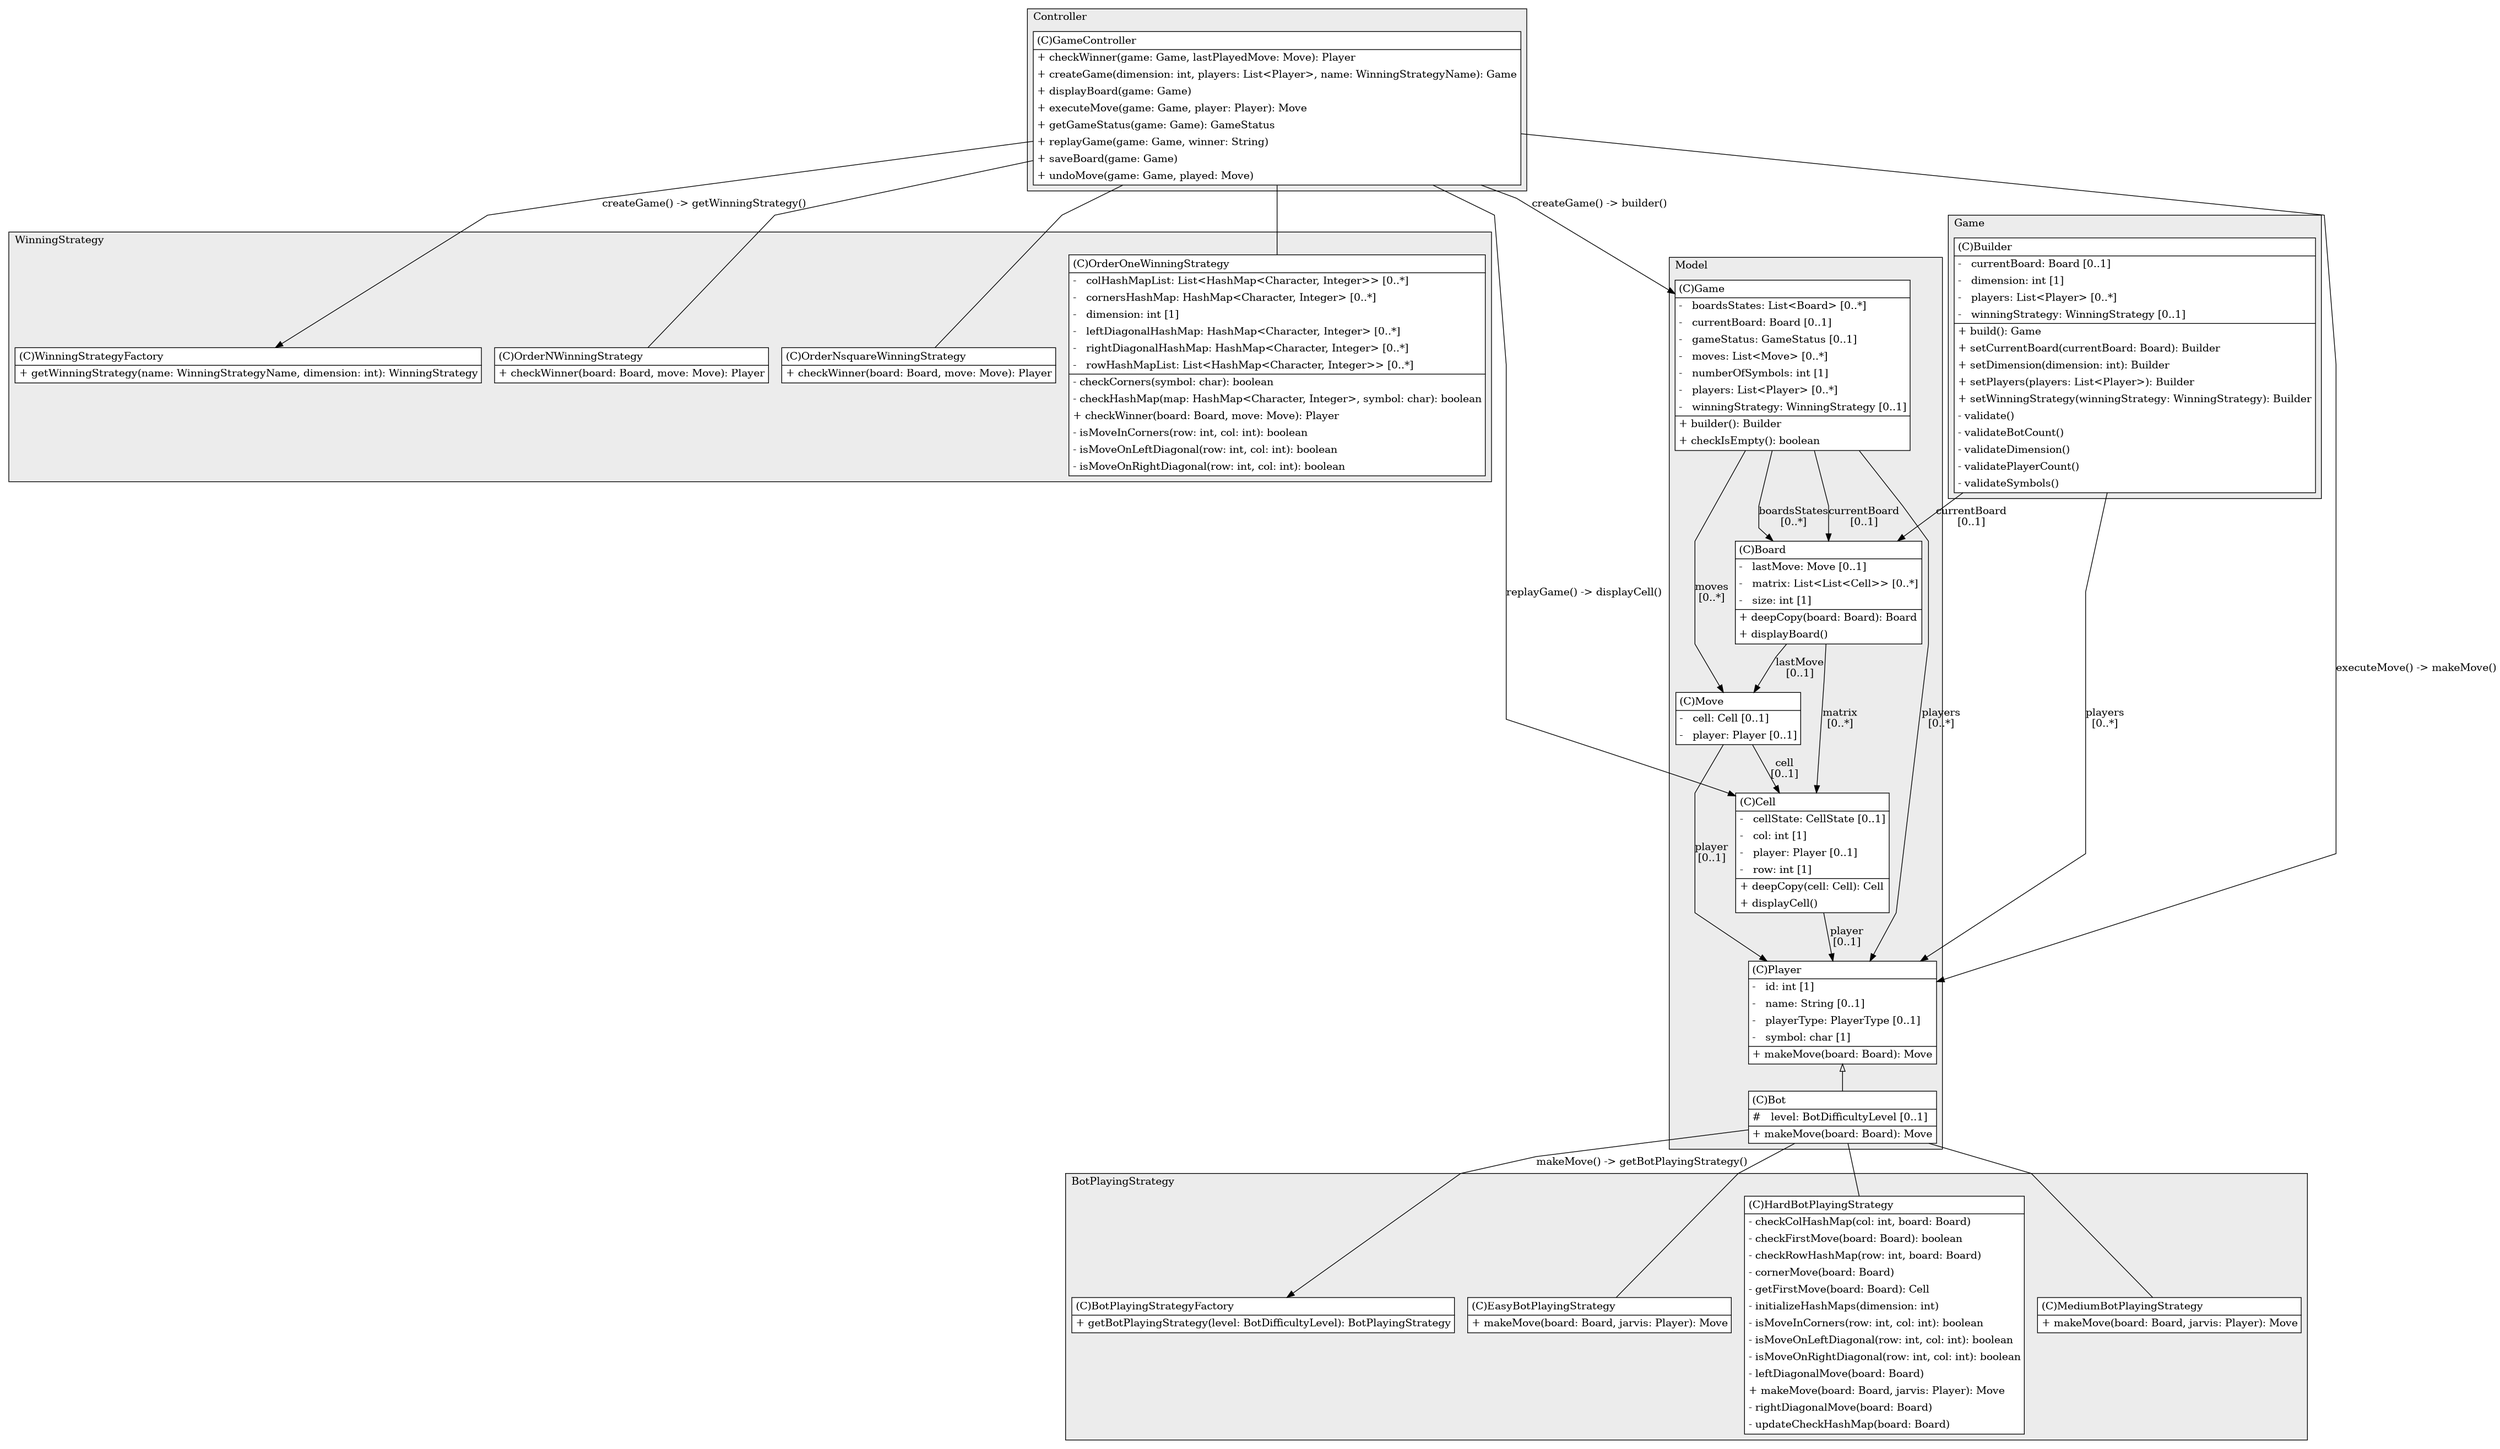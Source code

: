 @startuml

/' diagram meta data start
config=StructureConfiguration;
{
  "projectClassification": {
    "searchMode": "OpenProject", // OpenProject, AllProjects
    "includedProjects": "",
    "pathEndKeywords": "*.impl",
    "isClientPath": "",
    "isClientName": "",
    "isTestPath": "",
    "isTestName": "",
    "isMappingPath": "",
    "isMappingName": "",
    "isDataAccessPath": "",
    "isDataAccessName": "",
    "isDataStructurePath": "",
    "isDataStructureName": "",
    "isInterfaceStructuresPath": "",
    "isInterfaceStructuresName": "",
    "isEntryPointPath": "",
    "isEntryPointName": "",
    "treatFinalFieldsAsMandatory": false
  },
  "graphRestriction": {
    "classPackageExcludeFilter": "",
    "classPackageIncludeFilter": "",
    "classNameExcludeFilter": "",
    "classNameIncludeFilter": "",
    "methodNameExcludeFilter": "",
    "methodNameIncludeFilter": "",
    "removeByInheritance": "", // inheritance/annotation based filtering is done in a second step
    "removeByAnnotation": "",
    "removeByClassPackage": "", // cleanup the graph after inheritance/annotation based filtering is done
    "removeByClassName": "",
    "cutMappings": false,
    "cutEnum": true,
    "cutTests": true,
    "cutClient": true,
    "cutDataAccess": false,
    "cutInterfaceStructures": false,
    "cutDataStructures": false,
    "cutGetterAndSetter": true,
    "cutConstructors": true
  },
  "graphTraversal": {
    "forwardDepth": 6,
    "backwardDepth": 6,
    "classPackageExcludeFilter": "",
    "classPackageIncludeFilter": "",
    "classNameExcludeFilter": "",
    "classNameIncludeFilter": "",
    "methodNameExcludeFilter": "",
    "methodNameIncludeFilter": "",
    "hideMappings": false,
    "hideDataStructures": false,
    "hidePrivateMethods": true,
    "hideInterfaceCalls": true, // indirection: implementation -> interface (is hidden) -> implementation
    "onlyShowApplicationEntryPoints": false, // root node is included
    "useMethodCallsForStructureDiagram": "ForwardOnly" // ForwardOnly, BothDirections, No
  },
  "details": {
    "aggregation": "GroupByClass", // ByClass, GroupByClass, None
    "showClassGenericTypes": true,
    "showMethods": true,
    "showMethodParameterNames": true,
    "showMethodParameterTypes": true,
    "showMethodReturnType": true,
    "showPackageLevels": 2,
    "showDetailedClassStructure": true
  },
  "rootClass": "Controller.GameController",
  "extensionCallbackMethod": "" // qualified.class.name#methodName - signature: public static String method(String)
}
diagram meta data end '/



digraph g {
    rankdir="TB"
    splines=polyline
    

'nodes 
subgraph cluster_1567201562 { 
   	label=BotPlayingStrategy
	labeljust=l
	fillcolor="#ececec"
	style=filled
   
   BotPlayingStrategyFactory319565549[
	label=<<TABLE BORDER="1" CELLBORDER="0" CELLPADDING="4" CELLSPACING="0">
<TR><TD ALIGN="LEFT" >(C)BotPlayingStrategyFactory</TD></TR>
<HR/>
<TR><TD ALIGN="LEFT" >+ getBotPlayingStrategy(level: BotDifficultyLevel): BotPlayingStrategy</TD></TR>
</TABLE>>
	style=filled
	margin=0
	shape=plaintext
	fillcolor="#FFFFFF"
];

EasyBotPlayingStrategy319565549[
	label=<<TABLE BORDER="1" CELLBORDER="0" CELLPADDING="4" CELLSPACING="0">
<TR><TD ALIGN="LEFT" >(C)EasyBotPlayingStrategy</TD></TR>
<HR/>
<TR><TD ALIGN="LEFT" >+ makeMove(board: Board, jarvis: Player): Move</TD></TR>
</TABLE>>
	style=filled
	margin=0
	shape=plaintext
	fillcolor="#FFFFFF"
];

HardBotPlayingStrategy319565549[
	label=<<TABLE BORDER="1" CELLBORDER="0" CELLPADDING="4" CELLSPACING="0">
<TR><TD ALIGN="LEFT" >(C)HardBotPlayingStrategy</TD></TR>
<HR/>
<TR><TD ALIGN="LEFT" >- checkColHashMap(col: int, board: Board)</TD></TR>
<TR><TD ALIGN="LEFT" >- checkFirstMove(board: Board): boolean</TD></TR>
<TR><TD ALIGN="LEFT" >- checkRowHashMap(row: int, board: Board)</TD></TR>
<TR><TD ALIGN="LEFT" >- cornerMove(board: Board)</TD></TR>
<TR><TD ALIGN="LEFT" >- getFirstMove(board: Board): Cell</TD></TR>
<TR><TD ALIGN="LEFT" >- initializeHashMaps(dimension: int)</TD></TR>
<TR><TD ALIGN="LEFT" >- isMoveInCorners(row: int, col: int): boolean</TD></TR>
<TR><TD ALIGN="LEFT" >- isMoveOnLeftDiagonal(row: int, col: int): boolean</TD></TR>
<TR><TD ALIGN="LEFT" >- isMoveOnRightDiagonal(row: int, col: int): boolean</TD></TR>
<TR><TD ALIGN="LEFT" >- leftDiagonalMove(board: Board)</TD></TR>
<TR><TD ALIGN="LEFT" >+ makeMove(board: Board, jarvis: Player): Move</TD></TR>
<TR><TD ALIGN="LEFT" >- rightDiagonalMove(board: Board)</TD></TR>
<TR><TD ALIGN="LEFT" >- updateCheckHashMap(board: Board)</TD></TR>
</TABLE>>
	style=filled
	margin=0
	shape=plaintext
	fillcolor="#FFFFFF"
];

MediumBotPlayingStrategy319565549[
	label=<<TABLE BORDER="1" CELLBORDER="0" CELLPADDING="4" CELLSPACING="0">
<TR><TD ALIGN="LEFT" >(C)MediumBotPlayingStrategy</TD></TR>
<HR/>
<TR><TD ALIGN="LEFT" >+ makeMove(board: Board, jarvis: Player): Move</TD></TR>
</TABLE>>
	style=filled
	margin=0
	shape=plaintext
	fillcolor="#FFFFFF"
];
} 

subgraph cluster_1664073796 { 
   	label=Controller
	labeljust=l
	fillcolor="#ececec"
	style=filled
   
   GameController1664073796[
	label=<<TABLE BORDER="1" CELLBORDER="0" CELLPADDING="4" CELLSPACING="0">
<TR><TD ALIGN="LEFT" >(C)GameController</TD></TR>
<HR/>
<TR><TD ALIGN="LEFT" >+ checkWinner(game: Game, lastPlayedMove: Move): Player</TD></TR>
<TR><TD ALIGN="LEFT" >+ createGame(dimension: int, players: List&lt;Player&gt;, name: WinningStrategyName): Game</TD></TR>
<TR><TD ALIGN="LEFT" >+ displayBoard(game: Game)</TD></TR>
<TR><TD ALIGN="LEFT" >+ executeMove(game: Game, player: Player): Move</TD></TR>
<TR><TD ALIGN="LEFT" >+ getGameStatus(game: Game): GameStatus</TD></TR>
<TR><TD ALIGN="LEFT" >+ replayGame(game: Game, winner: String)</TD></TR>
<TR><TD ALIGN="LEFT" >+ saveBoard(game: Game)</TD></TR>
<TR><TD ALIGN="LEFT" >+ undoMove(game: Game, played: Move)</TD></TR>
</TABLE>>
	style=filled
	margin=0
	shape=plaintext
	fillcolor="#FFFFFF"
];
} 

subgraph cluster_2211858 { 
   	label=Game
	labeljust=l
	fillcolor="#ececec"
	style=filled
   
   Builder243045417[
	label=<<TABLE BORDER="1" CELLBORDER="0" CELLPADDING="4" CELLSPACING="0">
<TR><TD ALIGN="LEFT" >(C)Builder</TD></TR>
<HR/>
<TR><TD ALIGN="LEFT" >-   currentBoard: Board [0..1]</TD></TR>
<TR><TD ALIGN="LEFT" >-   dimension: int [1]</TD></TR>
<TR><TD ALIGN="LEFT" >-   players: List&lt;Player&gt; [0..*]</TD></TR>
<TR><TD ALIGN="LEFT" >-   winningStrategy: WinningStrategy [0..1]</TD></TR>
<HR/>
<TR><TD ALIGN="LEFT" >+ build(): Game</TD></TR>
<TR><TD ALIGN="LEFT" >+ setCurrentBoard(currentBoard: Board): Builder</TD></TR>
<TR><TD ALIGN="LEFT" >+ setDimension(dimension: int): Builder</TD></TR>
<TR><TD ALIGN="LEFT" >+ setPlayers(players: List&lt;Player&gt;): Builder</TD></TR>
<TR><TD ALIGN="LEFT" >+ setWinningStrategy(winningStrategy: WinningStrategy): Builder</TD></TR>
<TR><TD ALIGN="LEFT" >- validate()</TD></TR>
<TR><TD ALIGN="LEFT" >- validateBotCount()</TD></TR>
<TR><TD ALIGN="LEFT" >- validateDimension()</TD></TR>
<TR><TD ALIGN="LEFT" >- validatePlayerCount()</TD></TR>
<TR><TD ALIGN="LEFT" >- validateSymbols()</TD></TR>
</TABLE>>
	style=filled
	margin=0
	shape=plaintext
	fillcolor="#FFFFFF"
];
} 

subgraph cluster_393823747 { 
   	label=WinningStrategy
	labeljust=l
	fillcolor="#ececec"
	style=filled
   
   OrderNWinningStrategy1401796778[
	label=<<TABLE BORDER="1" CELLBORDER="0" CELLPADDING="4" CELLSPACING="0">
<TR><TD ALIGN="LEFT" >(C)OrderNWinningStrategy</TD></TR>
<HR/>
<TR><TD ALIGN="LEFT" >+ checkWinner(board: Board, move: Move): Player</TD></TR>
</TABLE>>
	style=filled
	margin=0
	shape=plaintext
	fillcolor="#FFFFFF"
];

OrderNsquareWinningStrategy1401796778[
	label=<<TABLE BORDER="1" CELLBORDER="0" CELLPADDING="4" CELLSPACING="0">
<TR><TD ALIGN="LEFT" >(C)OrderNsquareWinningStrategy</TD></TR>
<HR/>
<TR><TD ALIGN="LEFT" >+ checkWinner(board: Board, move: Move): Player</TD></TR>
</TABLE>>
	style=filled
	margin=0
	shape=plaintext
	fillcolor="#FFFFFF"
];

OrderOneWinningStrategy1401796778[
	label=<<TABLE BORDER="1" CELLBORDER="0" CELLPADDING="4" CELLSPACING="0">
<TR><TD ALIGN="LEFT" >(C)OrderOneWinningStrategy</TD></TR>
<HR/>
<TR><TD ALIGN="LEFT" >-   colHashMapList: List&lt;HashMap&lt;Character, Integer&gt;&gt; [0..*]</TD></TR>
<TR><TD ALIGN="LEFT" >-   cornersHashMap: HashMap&lt;Character, Integer&gt; [0..*]</TD></TR>
<TR><TD ALIGN="LEFT" >-   dimension: int [1]</TD></TR>
<TR><TD ALIGN="LEFT" >-   leftDiagonalHashMap: HashMap&lt;Character, Integer&gt; [0..*]</TD></TR>
<TR><TD ALIGN="LEFT" >-   rightDiagonalHashMap: HashMap&lt;Character, Integer&gt; [0..*]</TD></TR>
<TR><TD ALIGN="LEFT" >-   rowHashMapList: List&lt;HashMap&lt;Character, Integer&gt;&gt; [0..*]</TD></TR>
<HR/>
<TR><TD ALIGN="LEFT" >- checkCorners(symbol: char): boolean</TD></TR>
<TR><TD ALIGN="LEFT" >- checkHashMap(map: HashMap&lt;Character, Integer&gt;, symbol: char): boolean</TD></TR>
<TR><TD ALIGN="LEFT" >+ checkWinner(board: Board, move: Move): Player</TD></TR>
<TR><TD ALIGN="LEFT" >- isMoveInCorners(row: int, col: int): boolean</TD></TR>
<TR><TD ALIGN="LEFT" >- isMoveOnLeftDiagonal(row: int, col: int): boolean</TD></TR>
<TR><TD ALIGN="LEFT" >- isMoveOnRightDiagonal(row: int, col: int): boolean</TD></TR>
</TABLE>>
	style=filled
	margin=0
	shape=plaintext
	fillcolor="#FFFFFF"
];

WinningStrategyFactory1401796778[
	label=<<TABLE BORDER="1" CELLBORDER="0" CELLPADDING="4" CELLSPACING="0">
<TR><TD ALIGN="LEFT" >(C)WinningStrategyFactory</TD></TR>
<HR/>
<TR><TD ALIGN="LEFT" >+ getWinningStrategy(name: WinningStrategyName, dimension: int): WinningStrategy</TD></TR>
</TABLE>>
	style=filled
	margin=0
	shape=plaintext
	fillcolor="#FFFFFF"
];
} 

subgraph cluster_74517257 { 
   	label=Model
	labeljust=l
	fillcolor="#ececec"
	style=filled
   
   Board74517257[
	label=<<TABLE BORDER="1" CELLBORDER="0" CELLPADDING="4" CELLSPACING="0">
<TR><TD ALIGN="LEFT" >(C)Board</TD></TR>
<HR/>
<TR><TD ALIGN="LEFT" >-   lastMove: Move [0..1]</TD></TR>
<TR><TD ALIGN="LEFT" >-   matrix: List&lt;List&lt;Cell&gt;&gt; [0..*]</TD></TR>
<TR><TD ALIGN="LEFT" >-   size: int [1]</TD></TR>
<HR/>
<TR><TD ALIGN="LEFT" >+ deepCopy(board: Board): Board</TD></TR>
<TR><TD ALIGN="LEFT" >+ displayBoard()</TD></TR>
</TABLE>>
	style=filled
	margin=0
	shape=plaintext
	fillcolor="#FFFFFF"
];

Bot74517257[
	label=<<TABLE BORDER="1" CELLBORDER="0" CELLPADDING="4" CELLSPACING="0">
<TR><TD ALIGN="LEFT" >(C)Bot</TD></TR>
<HR/>
<TR><TD ALIGN="LEFT" >#   level: BotDifficultyLevel [0..1]</TD></TR>
<HR/>
<TR><TD ALIGN="LEFT" >+ makeMove(board: Board): Move</TD></TR>
</TABLE>>
	style=filled
	margin=0
	shape=plaintext
	fillcolor="#FFFFFF"
];

Cell74517257[
	label=<<TABLE BORDER="1" CELLBORDER="0" CELLPADDING="4" CELLSPACING="0">
<TR><TD ALIGN="LEFT" >(C)Cell</TD></TR>
<HR/>
<TR><TD ALIGN="LEFT" >-   cellState: CellState [0..1]</TD></TR>
<TR><TD ALIGN="LEFT" >-   col: int [1]</TD></TR>
<TR><TD ALIGN="LEFT" >-   player: Player [0..1]</TD></TR>
<TR><TD ALIGN="LEFT" >-   row: int [1]</TD></TR>
<HR/>
<TR><TD ALIGN="LEFT" >+ deepCopy(cell: Cell): Cell</TD></TR>
<TR><TD ALIGN="LEFT" >+ displayCell()</TD></TR>
</TABLE>>
	style=filled
	margin=0
	shape=plaintext
	fillcolor="#FFFFFF"
];

Game74517257[
	label=<<TABLE BORDER="1" CELLBORDER="0" CELLPADDING="4" CELLSPACING="0">
<TR><TD ALIGN="LEFT" >(C)Game</TD></TR>
<HR/>
<TR><TD ALIGN="LEFT" >-   boardsStates: List&lt;Board&gt; [0..*]</TD></TR>
<TR><TD ALIGN="LEFT" >-   currentBoard: Board [0..1]</TD></TR>
<TR><TD ALIGN="LEFT" >-   gameStatus: GameStatus [0..1]</TD></TR>
<TR><TD ALIGN="LEFT" >-   moves: List&lt;Move&gt; [0..*]</TD></TR>
<TR><TD ALIGN="LEFT" >-   numberOfSymbols: int [1]</TD></TR>
<TR><TD ALIGN="LEFT" >-   players: List&lt;Player&gt; [0..*]</TD></TR>
<TR><TD ALIGN="LEFT" >-   winningStrategy: WinningStrategy [0..1]</TD></TR>
<HR/>
<TR><TD ALIGN="LEFT" >+ builder(): Builder</TD></TR>
<TR><TD ALIGN="LEFT" >+ checkIsEmpty(): boolean</TD></TR>
</TABLE>>
	style=filled
	margin=0
	shape=plaintext
	fillcolor="#FFFFFF"
];

Move74517257[
	label=<<TABLE BORDER="1" CELLBORDER="0" CELLPADDING="4" CELLSPACING="0">
<TR><TD ALIGN="LEFT" >(C)Move</TD></TR>
<HR/>
<TR><TD ALIGN="LEFT" >-   cell: Cell [0..1]</TD></TR>
<TR><TD ALIGN="LEFT" >-   player: Player [0..1]</TD></TR>
</TABLE>>
	style=filled
	margin=0
	shape=plaintext
	fillcolor="#FFFFFF"
];

Player74517257[
	label=<<TABLE BORDER="1" CELLBORDER="0" CELLPADDING="4" CELLSPACING="0">
<TR><TD ALIGN="LEFT" >(C)Player</TD></TR>
<HR/>
<TR><TD ALIGN="LEFT" >-   id: int [1]</TD></TR>
<TR><TD ALIGN="LEFT" >-   name: String [0..1]</TD></TR>
<TR><TD ALIGN="LEFT" >-   playerType: PlayerType [0..1]</TD></TR>
<TR><TD ALIGN="LEFT" >-   symbol: char [1]</TD></TR>
<HR/>
<TR><TD ALIGN="LEFT" >+ makeMove(board: Board): Move</TD></TR>
</TABLE>>
	style=filled
	margin=0
	shape=plaintext
	fillcolor="#FFFFFF"
];
} 

'edges    
Board74517257 -> Cell74517257[label="matrix
[0..*]"];
Board74517257 -> Move74517257[label="lastMove
[0..1]"];
Bot74517257 -> BotPlayingStrategyFactory319565549[label="makeMove() -> getBotPlayingStrategy()"];
Bot74517257 -> EasyBotPlayingStrategy319565549[arrowhead=none];
Bot74517257 -> HardBotPlayingStrategy319565549[arrowhead=none];
Bot74517257 -> MediumBotPlayingStrategy319565549[arrowhead=none];
Builder243045417 -> Board74517257[label="currentBoard
[0..1]"];
Builder243045417 -> Player74517257[label="players
[0..*]"];
Cell74517257 -> Player74517257[label="player
[0..1]"];
Game74517257 -> Board74517257[label="boardsStates
[0..*]"];
Game74517257 -> Board74517257[label="currentBoard
[0..1]"];
Game74517257 -> Move74517257[label="moves
[0..*]"];
Game74517257 -> Player74517257[label="players
[0..*]"];
GameController1664073796 -> Cell74517257[label="replayGame() -> displayCell()"];
GameController1664073796 -> Game74517257[label="createGame() -> builder()"];
GameController1664073796 -> OrderNWinningStrategy1401796778[arrowhead=none];
GameController1664073796 -> OrderNsquareWinningStrategy1401796778[arrowhead=none];
GameController1664073796 -> OrderOneWinningStrategy1401796778[arrowhead=none];
GameController1664073796 -> Player74517257[label="executeMove() -> makeMove()"];
GameController1664073796 -> WinningStrategyFactory1401796778[label="createGame() -> getWinningStrategy()"];
Move74517257 -> Cell74517257[label="cell
[0..1]"];
Move74517257 -> Player74517257[label="player
[0..1]"];
Player74517257 -> Bot74517257[arrowhead=none, arrowtail=empty, dir=both];
    
}
@enduml